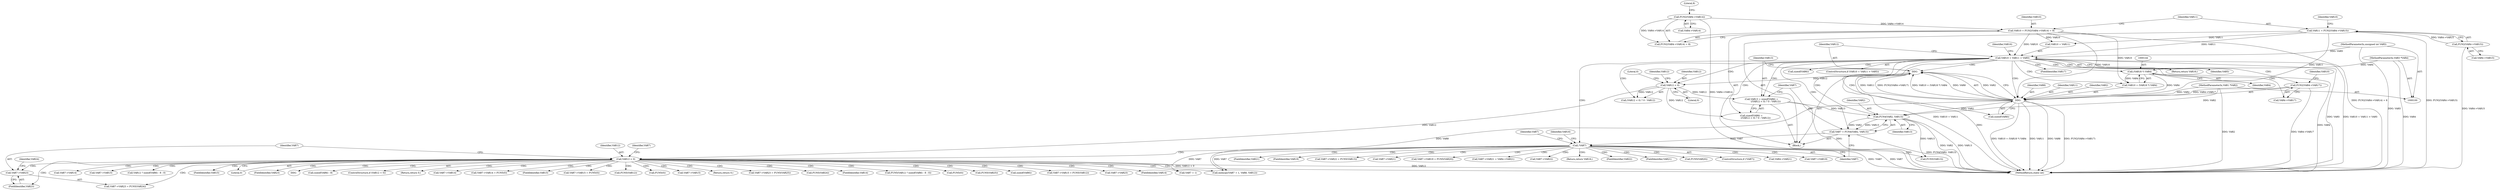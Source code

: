 digraph "1_xen-4.12.0-4@pointer" {
"1000196" [label="(Call,VAR7->VAR23)"];
"1000191" [label="(Call,VAR12 < 0)"];
"1000156" [label="(Call,VAR12 < 0)"];
"1000133" [label="DDG: "];
"1000135" [label="DDG: "];
"1000101" [label="(MethodParameterIn,VAR1 *VAR2)"];
"1000137" [label="(Call,FUN2(VAR4->VAR17))"];
"1000126" [label="(Call,VAR10 + VAR11 > VAR5)"];
"1000111" [label="(Call,VAR10 = FUN2(VAR4->VAR14) + 8)"];
"1000114" [label="(Call,FUN2(VAR4->VAR14))"];
"1000119" [label="(Call,VAR11 = FUN2(VAR4->VAR15))"];
"1000121" [label="(Call,FUN2(VAR4->VAR15))"];
"1000103" [label="(MethodParameterIn,unsigned int VAR5)"];
"1000143" [label="(Call,(VAR18 *) VAR4)"];
"1000102" [label="(MethodParameterIn,VAR3 *VAR4)"];
"1000167" [label="(Call,!VAR7)"];
"1000161" [label="(Call,VAR7 = FUN4(VAR2, VAR13))"];
"1000163" [label="(Call,FUN4(VAR2, VAR13))"];
"1000150" [label="(Call,VAR13 = sizeof(VAR6) +\n            ((VAR12 < 0) ? 0 : VAR12))"];
"1000175" [label="(Call,FUN5(VAR20))"];
"1000208" [label="(Call,VAR7->VAR14)"];
"1000166" [label="(ControlStructure,if (!VAR7))"];
"1000140" [label="(FieldIdentifier,VAR17)"];
"1000207" [label="(Call,VAR7->VAR14 = FUN5(0))"];
"1000133" [label="DDG: "];
"1000204" [label="(FieldIdentifier,VAR15)"];
"1000181" [label="(Call,VAR4->VAR21)"];
"1000172" [label="(Call,VAR7->VAR19)"];
"1000201" [label="(Call,VAR7->VAR15 = FUN5(0))"];
"1000195" [label="(Call,VAR7->VAR23 = FUN5(VAR24))"];
"1000137" [label="(Call,FUN2(VAR4->VAR17))"];
"1000113" [label="(Call,FUN2(VAR4->VAR14) + 8)"];
"1000237" [label="(Call,FUN5(VAR12))"];
"1000198" [label="(FieldIdentifier,VAR23)"];
"1000156" [label="(Call,VAR12 < 0)"];
"1000151" [label="(Identifier,VAR13)"];
"1000147" [label="(Identifier,VAR8)"];
"1000236" [label="(FieldIdentifier,VAR15)"];
"1000196" [label="(Call,VAR7->VAR23)"];
"1000155" [label="(Call,(VAR12 < 0) ? 0 : VAR12)"];
"1000188" [label="(Call,FUN5(VAR13))"];
"1000193" [label="(Literal,0)"];
"1000120" [label="(Identifier,VAR11)"];
"1000162" [label="(Identifier,VAR7)"];
"1000218" [label="(FieldIdentifier,VAR23)"];
"1000148" [label="(Call,sizeof(VAR8))"];
"1000160" [label="(Identifier,VAR12)"];
"1000192" [label="(Identifier,VAR12)"];
"1000221" [label="DDG: "];
"1000228" [label="(Call,sizeof(VAR6) - 8)"];
"1000115" [label="(Call,VAR4->VAR14)"];
"1000138" [label="(Call,VAR4->VAR17)"];
"1000168" [label="(Identifier,VAR7)"];
"1000183" [label="(FieldIdentifier,VAR21)"];
"1000190" [label="(ControlStructure,if (VAR12 < 0))"];
"1000245" [label="(Return,return 0;)"];
"1000119" [label="(Call,VAR11 = FUN2(VAR4->VAR15))"];
"1000103" [label="(MethodParameterIn,unsigned int VAR5)"];
"1000174" [label="(FieldIdentifier,VAR19)"];
"1000197" [label="(Identifier,VAR7)"];
"1000142" [label="(Identifier,VAR10)"];
"1000146" [label="(Identifier,VAR11)"];
"1000247" [label="(MethodReturn,static int)"];
"1000132" [label="(Identifier,VAR16)"];
"1000158" [label="(Literal,0)"];
"1000184" [label="(Call,VAR7->VAR22 = FUN5(VAR13))"];
"1000178" [label="(Call,VAR7->VAR21)"];
"1000200" [label="(Identifier,VAR24)"];
"1000211" [label="(Call,FUN5(0))"];
"1000152" [label="(Call,sizeof(VAR6) +\n            ((VAR12 < 0) ? 0 : VAR12))"];
"1000217" [label="(Identifier,VAR7)"];
"1000161" [label="(Call,VAR7 = FUN4(VAR2, VAR13))"];
"1000157" [label="(Identifier,VAR12)"];
"1000173" [label="(Identifier,VAR7)"];
"1000234" [label="(Call,VAR7->VAR15)"];
"1000114" [label="(Call,FUN2(VAR4->VAR14))"];
"1000143" [label="(Call,(VAR18 *) VAR4)"];
"1000170" [label="(Identifier,VAR16)"];
"1000164" [label="(Identifier,VAR2)"];
"1000239" [label="(Call,memcpy(VAR7 + 1, VAR8, VAR12))"];
"1000136" [label="(Identifier,VAR2)"];
"1000213" [label="(Return,return 0;)"];
"1000215" [label="(Call,VAR7->VAR23 = FUN5(VAR25))"];
"1000128" [label="(Identifier,VAR10)"];
"1000112" [label="(Identifier,VAR10)"];
"1000199" [label="(Call,FUN5(VAR24))"];
"1000131" [label="(Return,return VAR16;)"];
"1000171" [label="(Call,VAR7->VAR19 = FUN5(VAR20))"];
"1000130" [label="(Identifier,VAR5)"];
"1000127" [label="(Call,VAR10 + VAR11)"];
"1000177" [label="(Call,VAR7->VAR21 = VAR4->VAR21)"];
"1000224" [label="(FieldIdentifier,VAR14)"];
"1000240" [label="(Call,VAR7 + 1)"];
"1000121" [label="(Call,FUN2(VAR4->VAR15))"];
"1000191" [label="(Call,VAR12 < 0)"];
"1000163" [label="(Call,FUN4(VAR2, VAR13))"];
"1000225" [label="(Call,FUN5(VAR12 ? sizeof(VAR6) - 8 : 0))"];
"1000205" [label="(Call,FUN5(0))"];
"1000185" [label="(Call,VAR7->VAR22)"];
"1000145" [label="(Identifier,VAR4)"];
"1000159" [label="(Literal,0)"];
"1000153" [label="(Call,sizeof(VAR6))"];
"1000104" [label="(Block,)"];
"1000219" [label="(Call,FUN5(VAR25))"];
"1000111" [label="(Call,VAR10 = FUN2(VAR4->VAR14) + 8)"];
"1000169" [label="(Return,return VAR16;)"];
"1000122" [label="(Call,VAR4->VAR15)"];
"1000118" [label="(Literal,8)"];
"1000134" [label="(Identifier,VAR12)"];
"1000102" [label="(MethodParameterIn,VAR3 *VAR4)"];
"1000141" [label="(Call,VAR10 + (VAR18 *) VAR4)"];
"1000187" [label="(FieldIdentifier,VAR22)"];
"1000229" [label="(Call,sizeof(VAR6))"];
"1000233" [label="(Call,VAR7->VAR15 = FUN5(VAR12))"];
"1000216" [label="(Call,VAR7->VAR23)"];
"1000210" [label="(FieldIdentifier,VAR14)"];
"1000222" [label="(Call,VAR7->VAR14)"];
"1000101" [label="(MethodParameterIn,VAR1 *VAR2)"];
"1000165" [label="(Identifier,VAR13)"];
"1000125" [label="(ControlStructure,if (VAR10 + VAR11 > VAR5))"];
"1000135" [label="DDG: "];
"1000126" [label="(Call,VAR10 + VAR11 > VAR5)"];
"1000150" [label="(Call,VAR13 = sizeof(VAR6) +\n            ((VAR12 < 0) ? 0 : VAR12))"];
"1000202" [label="(Call,VAR7->VAR15)"];
"1000180" [label="(FieldIdentifier,VAR21)"];
"1000226" [label="(Call,VAR12 ? sizeof(VAR6) - 8 : 0)"];
"1000167" [label="(Call,!VAR7)"];
"1000196" -> "1000195"  [label="AST: "];
"1000196" -> "1000198"  [label="CFG: "];
"1000197" -> "1000196"  [label="AST: "];
"1000198" -> "1000196"  [label="AST: "];
"1000200" -> "1000196"  [label="CFG: "];
"1000191" -> "1000196"  [label="CDG: "];
"1000191" -> "1000190"  [label="AST: "];
"1000191" -> "1000193"  [label="CFG: "];
"1000192" -> "1000191"  [label="AST: "];
"1000193" -> "1000191"  [label="AST: "];
"1000197" -> "1000191"  [label="CFG: "];
"1000217" -> "1000191"  [label="CFG: "];
"1000191" -> "1000247"  [label="DDG: VAR12 < 0"];
"1000191" -> "1000247"  [label="DDG: VAR12"];
"1000156" -> "1000191"  [label="DDG: VAR12"];
"1000167" -> "1000191"  [label="CDG: "];
"1000191" -> "1000211"  [label="CDG: "];
"1000191" -> "1000221"  [label="CDG: "];
"1000191" -> "1000208"  [label="CDG: "];
"1000191" -> "1000199"  [label="CDG: "];
"1000191" -> "1000233"  [label="CDG: "];
"1000191" -> "1000216"  [label="CDG: "];
"1000191" -> "1000204"  [label="CDG: "];
"1000191" -> "1000219"  [label="CDG: "];
"1000191" -> "1000210"  [label="CDG: "];
"1000191" -> "1000236"  [label="CDG: "];
"1000191" -> "1000222"  [label="CDG: "];
"1000191" -> "1000201"  [label="CDG: "];
"1000191" -> "1000224"  [label="CDG: "];
"1000191" -> "1000240"  [label="CDG: "];
"1000191" -> "1000245"  [label="CDG: "];
"1000191" -> "1000226"  [label="CDG: "];
"1000191" -> "1000198"  [label="CDG: "];
"1000191" -> "1000239"  [label="CDG: "];
"1000191" -> "1000195"  [label="CDG: "];
"1000191" -> "1000213"  [label="CDG: "];
"1000191" -> "1000215"  [label="CDG: "];
"1000191" -> "1000234"  [label="CDG: "];
"1000191" -> "1000225"  [label="CDG: "];
"1000191" -> "1000207"  [label="CDG: "];
"1000191" -> "1000205"  [label="CDG: "];
"1000191" -> "1000237"  [label="CDG: "];
"1000191" -> "1000218"  [label="CDG: "];
"1000191" -> "1000202"  [label="CDG: "];
"1000191" -> "1000229"  [label="CDG: "];
"1000191" -> "1000228"  [label="CDG: "];
"1000156" -> "1000155"  [label="AST: "];
"1000156" -> "1000158"  [label="CFG: "];
"1000157" -> "1000156"  [label="AST: "];
"1000158" -> "1000156"  [label="AST: "];
"1000159" -> "1000156"  [label="CFG: "];
"1000160" -> "1000156"  [label="CFG: "];
"1000156" -> "1000150"  [label="DDG: VAR12"];
"1000156" -> "1000152"  [label="DDG: VAR12"];
"1000133" -> "1000156"  [label="DDG: VAR12"];
"1000156" -> "1000155"  [label="DDG: VAR12"];
"1000126" -> "1000156"  [label="CDG: "];
"1000133" -> "1000104"  [label="AST: "];
"1000133" -> "1000135"  [label="CFG: "];
"1000134" -> "1000133"  [label="AST: "];
"1000135" -> "1000133"  [label="AST: "];
"1000151" -> "1000133"  [label="CFG: "];
"1000133" -> "1000247"  [label="DDG: "];
"1000135" -> "1000133"  [label="DDG: VAR8"];
"1000135" -> "1000133"  [label="DDG: VAR2"];
"1000135" -> "1000133"  [label="DDG: FUN2(VAR4->VAR17)"];
"1000135" -> "1000133"  [label="DDG: VAR10 + (VAR18 *) VAR4"];
"1000135" -> "1000133"  [label="DDG: VAR11"];
"1000126" -> "1000133"  [label="CDG: "];
"1000135" -> "1000148"  [label="CFG: "];
"1000136" -> "1000135"  [label="AST: "];
"1000137" -> "1000135"  [label="AST: "];
"1000141" -> "1000135"  [label="AST: "];
"1000146" -> "1000135"  [label="AST: "];
"1000147" -> "1000135"  [label="AST: "];
"1000148" -> "1000135"  [label="AST: "];
"1000135" -> "1000247"  [label="DDG: VAR10 + (VAR18 *) VAR4"];
"1000135" -> "1000247"  [label="DDG: VAR11"];
"1000135" -> "1000247"  [label="DDG: VAR8"];
"1000135" -> "1000247"  [label="DDG: FUN2(VAR4->VAR17)"];
"1000101" -> "1000135"  [label="DDG: VAR2"];
"1000137" -> "1000135"  [label="DDG: VAR4->VAR17"];
"1000111" -> "1000135"  [label="DDG: VAR10"];
"1000143" -> "1000135"  [label="DDG: VAR4"];
"1000119" -> "1000135"  [label="DDG: VAR11"];
"1000135" -> "1000163"  [label="DDG: VAR2"];
"1000135" -> "1000239"  [label="DDG: VAR8"];
"1000126" -> "1000135"  [label="CDG: "];
"1000101" -> "1000100"  [label="AST: "];
"1000101" -> "1000247"  [label="DDG: VAR2"];
"1000101" -> "1000163"  [label="DDG: VAR2"];
"1000137" -> "1000138"  [label="CFG: "];
"1000138" -> "1000137"  [label="AST: "];
"1000142" -> "1000137"  [label="CFG: "];
"1000137" -> "1000247"  [label="DDG: VAR4->VAR17"];
"1000126" -> "1000137"  [label="CDG: "];
"1000126" -> "1000125"  [label="AST: "];
"1000126" -> "1000130"  [label="CFG: "];
"1000127" -> "1000126"  [label="AST: "];
"1000130" -> "1000126"  [label="AST: "];
"1000132" -> "1000126"  [label="CFG: "];
"1000134" -> "1000126"  [label="CFG: "];
"1000126" -> "1000247"  [label="DDG: VAR5"];
"1000126" -> "1000247"  [label="DDG: VAR10 + VAR11 > VAR5"];
"1000126" -> "1000247"  [label="DDG: VAR10 + VAR11"];
"1000111" -> "1000126"  [label="DDG: VAR10"];
"1000119" -> "1000126"  [label="DDG: VAR11"];
"1000103" -> "1000126"  [label="DDG: VAR5"];
"1000126" -> "1000141"  [label="CDG: "];
"1000126" -> "1000161"  [label="CDG: "];
"1000126" -> "1000150"  [label="CDG: "];
"1000126" -> "1000148"  [label="CDG: "];
"1000126" -> "1000167"  [label="CDG: "];
"1000126" -> "1000138"  [label="CDG: "];
"1000126" -> "1000153"  [label="CDG: "];
"1000126" -> "1000152"  [label="CDG: "];
"1000126" -> "1000163"  [label="CDG: "];
"1000126" -> "1000131"  [label="CDG: "];
"1000126" -> "1000143"  [label="CDG: "];
"1000126" -> "1000155"  [label="CDG: "];
"1000126" -> "1000140"  [label="CDG: "];
"1000111" -> "1000104"  [label="AST: "];
"1000111" -> "1000113"  [label="CFG: "];
"1000112" -> "1000111"  [label="AST: "];
"1000113" -> "1000111"  [label="AST: "];
"1000120" -> "1000111"  [label="CFG: "];
"1000111" -> "1000247"  [label="DDG: FUN2(VAR4->VAR14) + 8"];
"1000114" -> "1000111"  [label="DDG: VAR4->VAR14"];
"1000111" -> "1000127"  [label="DDG: VAR10"];
"1000111" -> "1000141"  [label="DDG: VAR10"];
"1000114" -> "1000113"  [label="AST: "];
"1000114" -> "1000115"  [label="CFG: "];
"1000115" -> "1000114"  [label="AST: "];
"1000118" -> "1000114"  [label="CFG: "];
"1000114" -> "1000247"  [label="DDG: VAR4->VAR14"];
"1000114" -> "1000113"  [label="DDG: VAR4->VAR14"];
"1000119" -> "1000104"  [label="AST: "];
"1000119" -> "1000121"  [label="CFG: "];
"1000120" -> "1000119"  [label="AST: "];
"1000121" -> "1000119"  [label="AST: "];
"1000128" -> "1000119"  [label="CFG: "];
"1000119" -> "1000247"  [label="DDG: FUN2(VAR4->VAR15)"];
"1000121" -> "1000119"  [label="DDG: VAR4->VAR15"];
"1000119" -> "1000127"  [label="DDG: VAR11"];
"1000121" -> "1000122"  [label="CFG: "];
"1000122" -> "1000121"  [label="AST: "];
"1000121" -> "1000247"  [label="DDG: VAR4->VAR15"];
"1000103" -> "1000100"  [label="AST: "];
"1000103" -> "1000247"  [label="DDG: VAR5"];
"1000143" -> "1000141"  [label="AST: "];
"1000143" -> "1000145"  [label="CFG: "];
"1000144" -> "1000143"  [label="AST: "];
"1000145" -> "1000143"  [label="AST: "];
"1000141" -> "1000143"  [label="CFG: "];
"1000143" -> "1000247"  [label="DDG: VAR4"];
"1000143" -> "1000141"  [label="DDG: VAR4"];
"1000102" -> "1000143"  [label="DDG: VAR4"];
"1000102" -> "1000100"  [label="AST: "];
"1000102" -> "1000247"  [label="DDG: VAR4"];
"1000167" -> "1000166"  [label="AST: "];
"1000167" -> "1000168"  [label="CFG: "];
"1000168" -> "1000167"  [label="AST: "];
"1000170" -> "1000167"  [label="CFG: "];
"1000173" -> "1000167"  [label="CFG: "];
"1000167" -> "1000247"  [label="DDG: VAR7"];
"1000167" -> "1000247"  [label="DDG: !VAR7"];
"1000161" -> "1000167"  [label="DDG: VAR7"];
"1000167" -> "1000239"  [label="DDG: VAR7"];
"1000167" -> "1000240"  [label="DDG: VAR7"];
"1000167" -> "1000174"  [label="CDG: "];
"1000167" -> "1000180"  [label="CDG: "];
"1000167" -> "1000183"  [label="CDG: "];
"1000167" -> "1000188"  [label="CDG: "];
"1000167" -> "1000175"  [label="CDG: "];
"1000167" -> "1000187"  [label="CDG: "];
"1000167" -> "1000185"  [label="CDG: "];
"1000167" -> "1000172"  [label="CDG: "];
"1000167" -> "1000169"  [label="CDG: "];
"1000167" -> "1000178"  [label="CDG: "];
"1000167" -> "1000171"  [label="CDG: "];
"1000167" -> "1000184"  [label="CDG: "];
"1000167" -> "1000177"  [label="CDG: "];
"1000167" -> "1000181"  [label="CDG: "];
"1000161" -> "1000104"  [label="AST: "];
"1000161" -> "1000163"  [label="CFG: "];
"1000162" -> "1000161"  [label="AST: "];
"1000163" -> "1000161"  [label="AST: "];
"1000168" -> "1000161"  [label="CFG: "];
"1000161" -> "1000247"  [label="DDG: FUN4(VAR2, VAR13)"];
"1000163" -> "1000161"  [label="DDG: VAR2"];
"1000163" -> "1000161"  [label="DDG: VAR13"];
"1000163" -> "1000165"  [label="CFG: "];
"1000164" -> "1000163"  [label="AST: "];
"1000165" -> "1000163"  [label="AST: "];
"1000163" -> "1000247"  [label="DDG: VAR2"];
"1000163" -> "1000247"  [label="DDG: VAR13"];
"1000150" -> "1000163"  [label="DDG: VAR13"];
"1000163" -> "1000188"  [label="DDG: VAR13"];
"1000150" -> "1000104"  [label="AST: "];
"1000150" -> "1000152"  [label="CFG: "];
"1000151" -> "1000150"  [label="AST: "];
"1000152" -> "1000150"  [label="AST: "];
"1000162" -> "1000150"  [label="CFG: "];
"1000150" -> "1000247"  [label="DDG: "];
}
